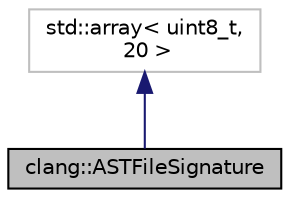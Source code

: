 digraph "clang::ASTFileSignature"
{
 // LATEX_PDF_SIZE
  bgcolor="transparent";
  edge [fontname="Helvetica",fontsize="10",labelfontname="Helvetica",labelfontsize="10"];
  node [fontname="Helvetica",fontsize="10",shape=record];
  Node1 [label="clang::ASTFileSignature",height=0.2,width=0.4,color="black", fillcolor="grey75", style="filled", fontcolor="black",tooltip="The signature of a module, which is a hash of the AST content."];
  Node2 -> Node1 [dir="back",color="midnightblue",fontsize="10",style="solid",fontname="Helvetica"];
  Node2 [label="std::array\< uint8_t,\l 20 \>",height=0.2,width=0.4,color="grey75",tooltip=" "];
}
